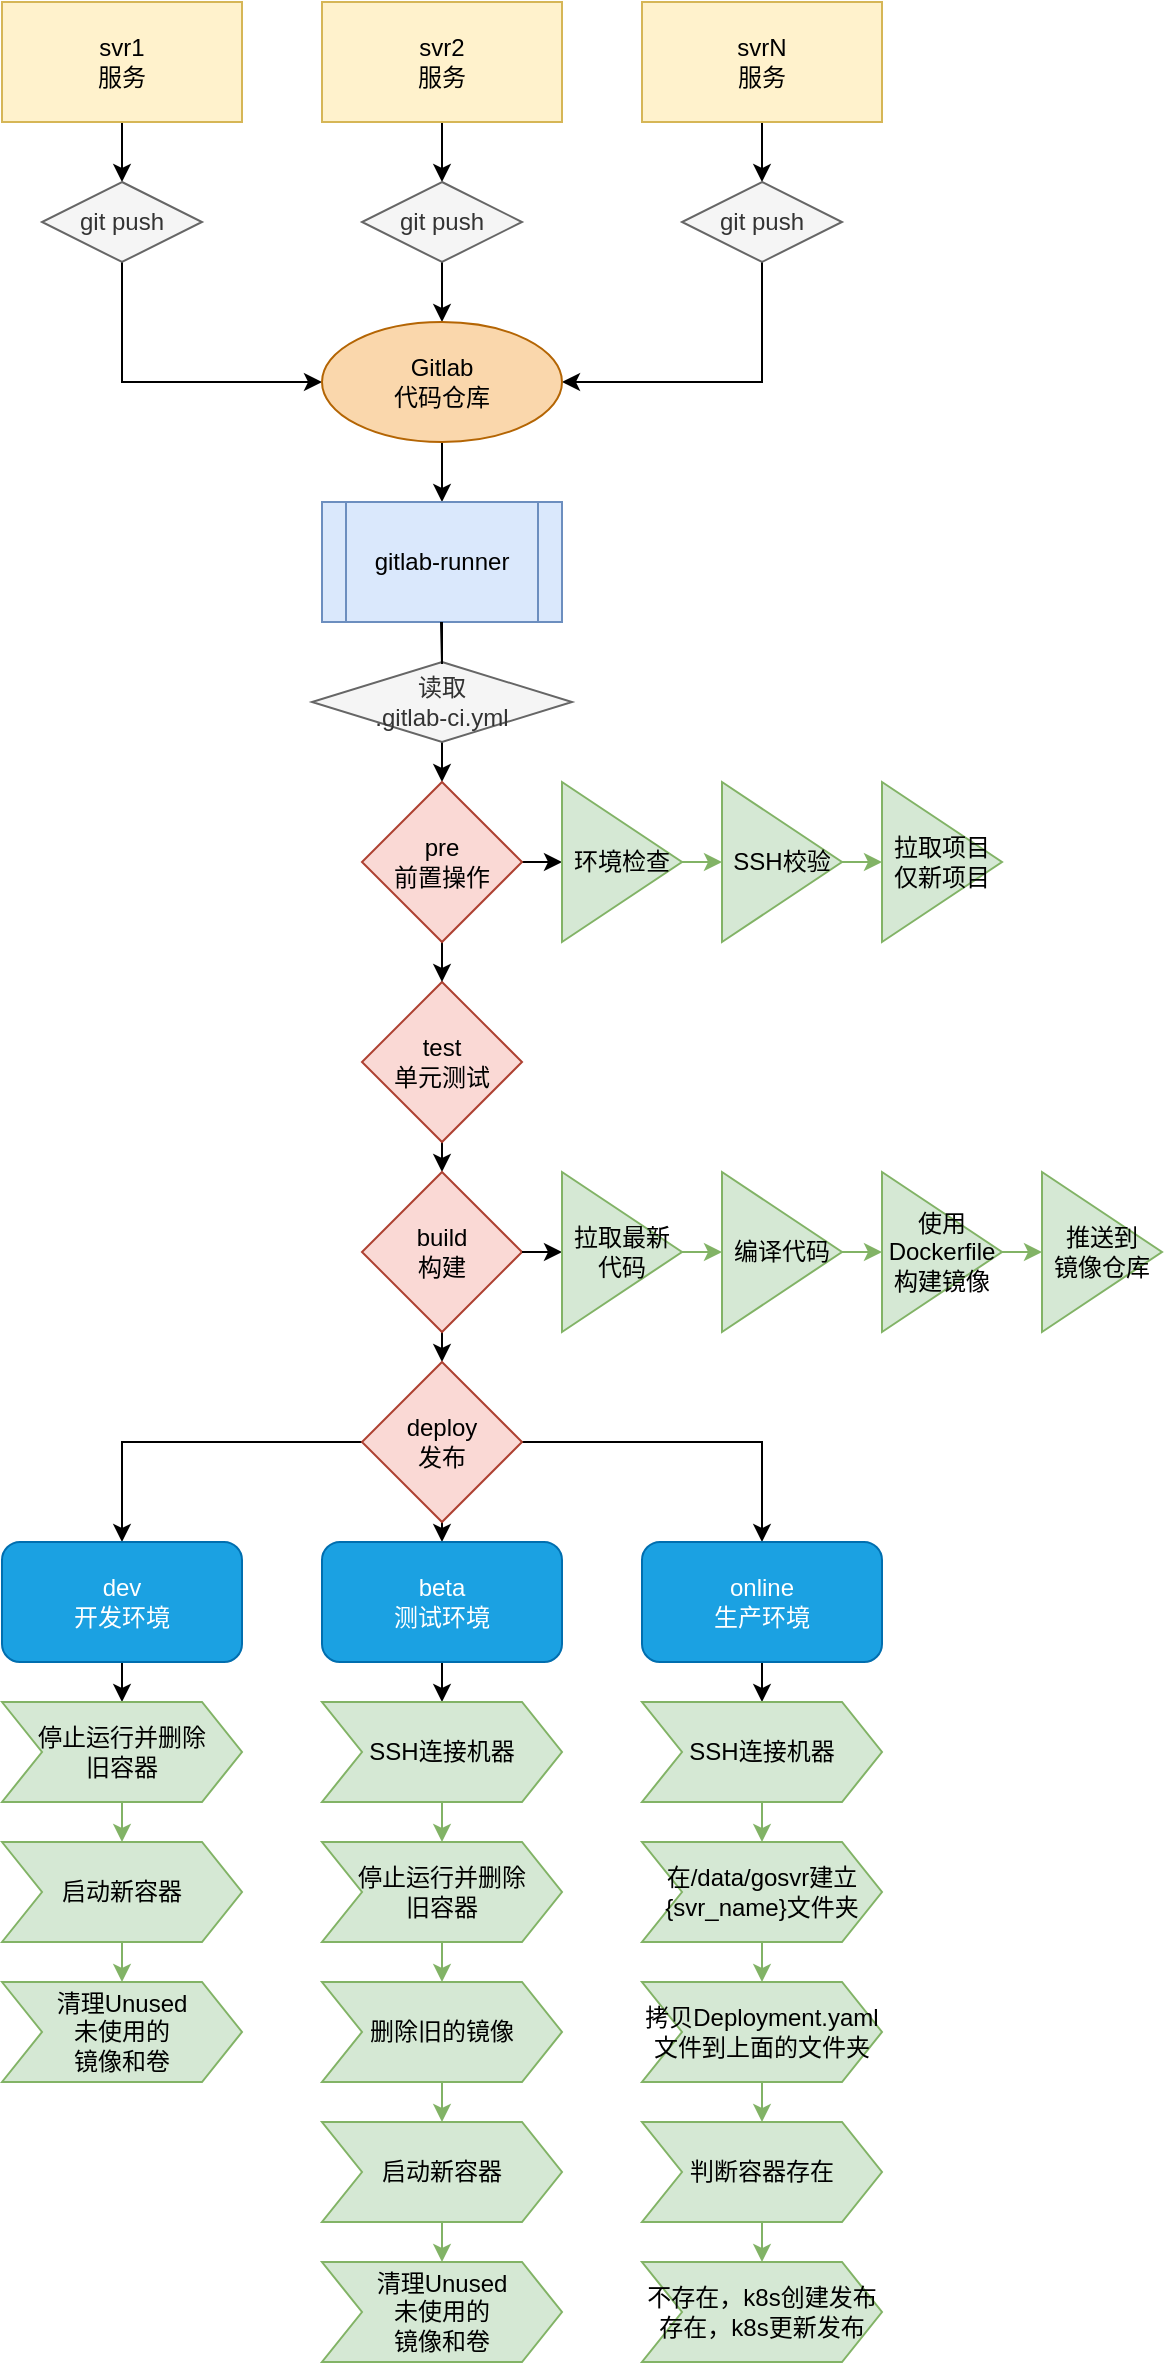 <mxfile version="17.1.3" type="github">
  <diagram id="MNBZz0JhjWIla7ZnjnKJ" name="Page-1">
    <mxGraphModel dx="1038" dy="546" grid="1" gridSize="10" guides="1" tooltips="1" connect="1" arrows="1" fold="1" page="1" pageScale="1" pageWidth="827" pageHeight="1169" math="0" shadow="0">
      <root>
        <mxCell id="0" />
        <mxCell id="1" parent="0" />
        <mxCell id="xyxODNhce6Akci_afoQz-22" style="edgeStyle=orthogonalEdgeStyle;rounded=0;orthogonalLoop=1;jettySize=auto;html=1;exitX=0.5;exitY=1;exitDx=0;exitDy=0;" parent="1" source="xyxODNhce6Akci_afoQz-2" edge="1">
          <mxGeometry relative="1" as="geometry">
            <mxPoint x="260" y="100" as="targetPoint" />
          </mxGeometry>
        </mxCell>
        <mxCell id="xyxODNhce6Akci_afoQz-2" value="svr1&lt;br&gt;服务" style="rounded=0;whiteSpace=wrap;html=1;fillColor=#fff2cc;strokeColor=#d6b656;" parent="1" vertex="1">
          <mxGeometry x="200" y="10" width="120" height="60" as="geometry" />
        </mxCell>
        <mxCell id="xyxODNhce6Akci_afoQz-33" style="edgeStyle=orthogonalEdgeStyle;rounded=0;orthogonalLoop=1;jettySize=auto;html=1;exitX=0.5;exitY=1;exitDx=0;exitDy=0;entryX=0;entryY=0.5;entryDx=0;entryDy=0;" parent="1" source="xyxODNhce6Akci_afoQz-23" edge="1">
          <mxGeometry relative="1" as="geometry">
            <mxPoint x="360" y="200" as="targetPoint" />
            <Array as="points">
              <mxPoint x="260" y="200" />
            </Array>
          </mxGeometry>
        </mxCell>
        <mxCell id="xyxODNhce6Akci_afoQz-23" value="git push" style="rhombus;whiteSpace=wrap;html=1;fillColor=#f5f5f5;fontColor=#333333;strokeColor=#666666;" parent="1" vertex="1">
          <mxGeometry x="220" y="100" width="80" height="40" as="geometry" />
        </mxCell>
        <mxCell id="xyxODNhce6Akci_afoQz-24" style="edgeStyle=orthogonalEdgeStyle;rounded=0;orthogonalLoop=1;jettySize=auto;html=1;exitX=0.5;exitY=1;exitDx=0;exitDy=0;" parent="1" source="xyxODNhce6Akci_afoQz-25" edge="1">
          <mxGeometry relative="1" as="geometry">
            <mxPoint x="420" y="100" as="targetPoint" />
          </mxGeometry>
        </mxCell>
        <mxCell id="xyxODNhce6Akci_afoQz-25" value="svr2&lt;br&gt;服务" style="rounded=0;whiteSpace=wrap;html=1;fillColor=#fff2cc;strokeColor=#d6b656;" parent="1" vertex="1">
          <mxGeometry x="360" y="10" width="120" height="60" as="geometry" />
        </mxCell>
        <mxCell id="xyxODNhce6Akci_afoQz-31" style="edgeStyle=orthogonalEdgeStyle;rounded=0;orthogonalLoop=1;jettySize=auto;html=1;exitX=0.5;exitY=1;exitDx=0;exitDy=0;entryX=0.5;entryY=0;entryDx=0;entryDy=0;" parent="1" source="xyxODNhce6Akci_afoQz-26" edge="1">
          <mxGeometry relative="1" as="geometry">
            <mxPoint x="420" y="170" as="targetPoint" />
          </mxGeometry>
        </mxCell>
        <mxCell id="xyxODNhce6Akci_afoQz-26" value="git push" style="rhombus;whiteSpace=wrap;html=1;fillColor=#f5f5f5;fontColor=#333333;strokeColor=#666666;" parent="1" vertex="1">
          <mxGeometry x="380" y="100" width="80" height="40" as="geometry" />
        </mxCell>
        <mxCell id="xyxODNhce6Akci_afoQz-27" style="edgeStyle=orthogonalEdgeStyle;rounded=0;orthogonalLoop=1;jettySize=auto;html=1;exitX=0.5;exitY=1;exitDx=0;exitDy=0;" parent="1" source="xyxODNhce6Akci_afoQz-28" edge="1">
          <mxGeometry relative="1" as="geometry">
            <mxPoint x="580" y="100" as="targetPoint" />
          </mxGeometry>
        </mxCell>
        <mxCell id="xyxODNhce6Akci_afoQz-28" value="svrN&lt;br&gt;服务" style="rounded=0;whiteSpace=wrap;html=1;fillColor=#fff2cc;strokeColor=#d6b656;" parent="1" vertex="1">
          <mxGeometry x="520" y="10" width="120" height="60" as="geometry" />
        </mxCell>
        <mxCell id="xyxODNhce6Akci_afoQz-32" style="edgeStyle=orthogonalEdgeStyle;rounded=0;orthogonalLoop=1;jettySize=auto;html=1;exitX=0.5;exitY=1;exitDx=0;exitDy=0;entryX=1;entryY=0.5;entryDx=0;entryDy=0;" parent="1" source="xyxODNhce6Akci_afoQz-29" edge="1">
          <mxGeometry relative="1" as="geometry">
            <mxPoint x="480" y="200" as="targetPoint" />
            <Array as="points">
              <mxPoint x="580" y="200" />
            </Array>
          </mxGeometry>
        </mxCell>
        <mxCell id="xyxODNhce6Akci_afoQz-29" value="git push" style="rhombus;whiteSpace=wrap;html=1;fillColor=#f5f5f5;fontColor=#333333;strokeColor=#666666;" parent="1" vertex="1">
          <mxGeometry x="540" y="100" width="80" height="40" as="geometry" />
        </mxCell>
        <mxCell id="xyxODNhce6Akci_afoQz-34" style="edgeStyle=orthogonalEdgeStyle;rounded=0;orthogonalLoop=1;jettySize=auto;html=1;exitX=0.5;exitY=1;exitDx=0;exitDy=0;" parent="1" edge="1">
          <mxGeometry relative="1" as="geometry">
            <mxPoint x="420" y="260" as="targetPoint" />
            <mxPoint x="420" y="230" as="sourcePoint" />
          </mxGeometry>
        </mxCell>
        <mxCell id="xyxODNhce6Akci_afoQz-39" style="edgeStyle=orthogonalEdgeStyle;rounded=0;orthogonalLoop=1;jettySize=auto;html=1;exitX=0.5;exitY=1;exitDx=0;exitDy=0;startArrow=none;" parent="1" source="xyxODNhce6Akci_afoQz-45" edge="1">
          <mxGeometry relative="1" as="geometry">
            <mxPoint x="419.5" y="350" as="targetPoint" />
            <mxPoint x="419.5" y="320" as="sourcePoint" />
          </mxGeometry>
        </mxCell>
        <mxCell id="xyxODNhce6Akci_afoQz-46" value="gitlab-runner" style="shape=process;whiteSpace=wrap;html=1;backgroundOutline=1;fillColor=#dae8fc;strokeColor=#6c8ebf;" parent="1" vertex="1">
          <mxGeometry x="360" y="260" width="120" height="60" as="geometry" />
        </mxCell>
        <mxCell id="xyxODNhce6Akci_afoQz-47" value="Gitlab&lt;br&gt;代码仓库" style="ellipse;whiteSpace=wrap;html=1;fillColor=#fad7ac;strokeColor=#b46504;" parent="1" vertex="1">
          <mxGeometry x="360" y="170" width="120" height="60" as="geometry" />
        </mxCell>
        <mxCell id="xyxODNhce6Akci_afoQz-52" style="edgeStyle=orthogonalEdgeStyle;rounded=0;orthogonalLoop=1;jettySize=auto;html=1;exitX=0.5;exitY=1;exitDx=0;exitDy=0;entryX=0.5;entryY=0;entryDx=0;entryDy=0;" parent="1" source="xyxODNhce6Akci_afoQz-50" target="xyxODNhce6Akci_afoQz-51" edge="1">
          <mxGeometry relative="1" as="geometry" />
        </mxCell>
        <mxCell id="xyxODNhce6Akci_afoQz-50" value="test&lt;br&gt;单元测试" style="rhombus;whiteSpace=wrap;html=1;fillColor=#fad9d5;strokeColor=#ae4132;" parent="1" vertex="1">
          <mxGeometry x="380" y="500" width="80" height="80" as="geometry" />
        </mxCell>
        <mxCell id="xyxODNhce6Akci_afoQz-54" style="edgeStyle=orthogonalEdgeStyle;rounded=0;orthogonalLoop=1;jettySize=auto;html=1;exitX=0.5;exitY=1;exitDx=0;exitDy=0;entryX=0.5;entryY=0;entryDx=0;entryDy=0;" parent="1" source="xyxODNhce6Akci_afoQz-51" target="xyxODNhce6Akci_afoQz-53" edge="1">
          <mxGeometry relative="1" as="geometry" />
        </mxCell>
        <mxCell id="xyxODNhce6Akci_afoQz-75" style="edgeStyle=orthogonalEdgeStyle;rounded=0;orthogonalLoop=1;jettySize=auto;html=1;exitX=1;exitY=0.5;exitDx=0;exitDy=0;fillColor=#d5e8d4;strokeColor=#82b366;" parent="1" edge="1">
          <mxGeometry relative="1" as="geometry">
            <mxPoint x="560" y="635" as="targetPoint" />
            <mxPoint x="540" y="635" as="sourcePoint" />
          </mxGeometry>
        </mxCell>
        <mxCell id="xyxODNhce6Akci_afoQz-51" value="build&lt;br&gt;构建" style="rhombus;whiteSpace=wrap;html=1;fillColor=#fad9d5;strokeColor=#ae4132;" parent="1" vertex="1">
          <mxGeometry x="380" y="595" width="80" height="80" as="geometry" />
        </mxCell>
        <mxCell id="xyxODNhce6Akci_afoQz-83" style="edgeStyle=orthogonalEdgeStyle;rounded=0;orthogonalLoop=1;jettySize=auto;html=1;exitX=0;exitY=0.5;exitDx=0;exitDy=0;entryX=0.5;entryY=0;entryDx=0;entryDy=0;" parent="1" source="xyxODNhce6Akci_afoQz-53" target="xyxODNhce6Akci_afoQz-81" edge="1">
          <mxGeometry relative="1" as="geometry" />
        </mxCell>
        <mxCell id="hGCmFqOv1eWPrmvUu9jP-1" style="edgeStyle=orthogonalEdgeStyle;rounded=0;orthogonalLoop=1;jettySize=auto;html=1;exitX=0.5;exitY=1;exitDx=0;exitDy=0;" edge="1" parent="1" source="xyxODNhce6Akci_afoQz-53">
          <mxGeometry relative="1" as="geometry">
            <mxPoint x="420" y="780" as="targetPoint" />
          </mxGeometry>
        </mxCell>
        <mxCell id="hGCmFqOv1eWPrmvUu9jP-14" style="edgeStyle=orthogonalEdgeStyle;rounded=0;orthogonalLoop=1;jettySize=auto;html=1;exitX=1;exitY=0.5;exitDx=0;exitDy=0;entryX=0.5;entryY=0;entryDx=0;entryDy=0;" edge="1" parent="1" source="xyxODNhce6Akci_afoQz-53" target="hGCmFqOv1eWPrmvUu9jP-4">
          <mxGeometry relative="1" as="geometry" />
        </mxCell>
        <mxCell id="xyxODNhce6Akci_afoQz-53" value="deploy&lt;br&gt;发布" style="rhombus;whiteSpace=wrap;html=1;fillColor=#fad9d5;strokeColor=#ae4132;" parent="1" vertex="1">
          <mxGeometry x="380" y="690" width="80" height="80" as="geometry" />
        </mxCell>
        <mxCell id="xyxODNhce6Akci_afoQz-59" style="edgeStyle=orthogonalEdgeStyle;rounded=0;orthogonalLoop=1;jettySize=auto;html=1;exitX=0.5;exitY=1;exitDx=0;exitDy=0;" parent="1" source="xyxODNhce6Akci_afoQz-45" edge="1">
          <mxGeometry relative="1" as="geometry">
            <mxPoint x="420" y="400" as="targetPoint" />
          </mxGeometry>
        </mxCell>
        <mxCell id="xyxODNhce6Akci_afoQz-45" value="读取&lt;br&gt;.gitlab-ci.yml" style="rhombus;whiteSpace=wrap;html=1;fillColor=#f5f5f5;strokeColor=#666666;fontColor=#333333;" parent="1" vertex="1">
          <mxGeometry x="355" y="340" width="130" height="40" as="geometry" />
        </mxCell>
        <mxCell id="xyxODNhce6Akci_afoQz-55" value="" style="edgeStyle=orthogonalEdgeStyle;rounded=0;orthogonalLoop=1;jettySize=auto;html=1;exitX=0.5;exitY=1;exitDx=0;exitDy=0;endArrow=none;" parent="1" target="xyxODNhce6Akci_afoQz-45" edge="1">
          <mxGeometry relative="1" as="geometry">
            <mxPoint x="419.5" y="350" as="targetPoint" />
            <mxPoint x="419.5" y="320" as="sourcePoint" />
          </mxGeometry>
        </mxCell>
        <mxCell id="xyxODNhce6Akci_afoQz-61" style="edgeStyle=orthogonalEdgeStyle;rounded=0;orthogonalLoop=1;jettySize=auto;html=1;exitX=0.5;exitY=1;exitDx=0;exitDy=0;entryX=0.5;entryY=0;entryDx=0;entryDy=0;" parent="1" source="xyxODNhce6Akci_afoQz-60" target="xyxODNhce6Akci_afoQz-50" edge="1">
          <mxGeometry relative="1" as="geometry" />
        </mxCell>
        <mxCell id="xyxODNhce6Akci_afoQz-62" style="edgeStyle=orthogonalEdgeStyle;rounded=0;orthogonalLoop=1;jettySize=auto;html=1;exitX=1;exitY=0.5;exitDx=0;exitDy=0;" parent="1" source="xyxODNhce6Akci_afoQz-60" edge="1">
          <mxGeometry relative="1" as="geometry">
            <mxPoint x="480" y="440" as="targetPoint" />
          </mxGeometry>
        </mxCell>
        <mxCell id="xyxODNhce6Akci_afoQz-60" value="pre&lt;br&gt;前置操作" style="rhombus;whiteSpace=wrap;html=1;fillColor=#fad9d5;strokeColor=#ae4132;" parent="1" vertex="1">
          <mxGeometry x="380" y="400" width="80" height="80" as="geometry" />
        </mxCell>
        <mxCell id="xyxODNhce6Akci_afoQz-68" style="edgeStyle=orthogonalEdgeStyle;rounded=0;orthogonalLoop=1;jettySize=auto;html=1;exitX=1;exitY=0.5;exitDx=0;exitDy=0;fillColor=#d5e8d4;strokeColor=#82b366;" parent="1" source="xyxODNhce6Akci_afoQz-67" edge="1">
          <mxGeometry relative="1" as="geometry">
            <mxPoint x="560" y="440" as="targetPoint" />
          </mxGeometry>
        </mxCell>
        <mxCell id="xyxODNhce6Akci_afoQz-67" value="环境检查" style="triangle;whiteSpace=wrap;html=1;fillColor=#d5e8d4;strokeColor=#82b366;" parent="1" vertex="1">
          <mxGeometry x="480" y="400" width="60" height="80" as="geometry" />
        </mxCell>
        <mxCell id="xyxODNhce6Akci_afoQz-73" style="edgeStyle=orthogonalEdgeStyle;rounded=0;orthogonalLoop=1;jettySize=auto;html=1;exitX=1;exitY=0.5;exitDx=0;exitDy=0;entryX=0;entryY=0.5;entryDx=0;entryDy=0;fillColor=#d5e8d4;strokeColor=#82b366;" parent="1" source="xyxODNhce6Akci_afoQz-69" target="xyxODNhce6Akci_afoQz-71" edge="1">
          <mxGeometry relative="1" as="geometry" />
        </mxCell>
        <mxCell id="xyxODNhce6Akci_afoQz-69" value="SSH校验" style="triangle;whiteSpace=wrap;html=1;fillColor=#d5e8d4;strokeColor=#82b366;" parent="1" vertex="1">
          <mxGeometry x="560" y="400" width="60" height="80" as="geometry" />
        </mxCell>
        <mxCell id="xyxODNhce6Akci_afoQz-71" value="拉取项目&lt;br&gt;仅新项目" style="triangle;whiteSpace=wrap;html=1;fillColor=#d5e8d4;strokeColor=#82b366;" parent="1" vertex="1">
          <mxGeometry x="640" y="400" width="60" height="80" as="geometry" />
        </mxCell>
        <mxCell id="xyxODNhce6Akci_afoQz-78" style="edgeStyle=orthogonalEdgeStyle;rounded=0;orthogonalLoop=1;jettySize=auto;html=1;exitX=1;exitY=0.5;exitDx=0;exitDy=0;entryX=0;entryY=0.5;entryDx=0;entryDy=0;fillColor=#d5e8d4;strokeColor=#82b366;" parent="1" source="xyxODNhce6Akci_afoQz-76" target="xyxODNhce6Akci_afoQz-77" edge="1">
          <mxGeometry relative="1" as="geometry" />
        </mxCell>
        <mxCell id="xyxODNhce6Akci_afoQz-76" value="编译代码" style="triangle;whiteSpace=wrap;html=1;fillColor=#d5e8d4;strokeColor=#82b366;" parent="1" vertex="1">
          <mxGeometry x="560" y="595" width="60" height="80" as="geometry" />
        </mxCell>
        <mxCell id="xyxODNhce6Akci_afoQz-79" style="edgeStyle=orthogonalEdgeStyle;rounded=0;orthogonalLoop=1;jettySize=auto;html=1;exitX=1;exitY=0.5;exitDx=0;exitDy=0;fillColor=#d5e8d4;strokeColor=#82b366;" parent="1" source="xyxODNhce6Akci_afoQz-77" edge="1">
          <mxGeometry relative="1" as="geometry">
            <mxPoint x="720" y="635" as="targetPoint" />
          </mxGeometry>
        </mxCell>
        <mxCell id="xyxODNhce6Akci_afoQz-77" value="使用Dockerfile&lt;br&gt;构建镜像" style="triangle;whiteSpace=wrap;html=1;fillColor=#d5e8d4;strokeColor=#82b366;" parent="1" vertex="1">
          <mxGeometry x="640" y="595" width="60" height="80" as="geometry" />
        </mxCell>
        <mxCell id="xyxODNhce6Akci_afoQz-80" value="推送到&lt;br&gt;镜像仓库" style="triangle;whiteSpace=wrap;html=1;fillColor=#d5e8d4;strokeColor=#82b366;" parent="1" vertex="1">
          <mxGeometry x="720" y="595" width="60" height="80" as="geometry" />
        </mxCell>
        <mxCell id="xyxODNhce6Akci_afoQz-86" style="edgeStyle=orthogonalEdgeStyle;rounded=0;orthogonalLoop=1;jettySize=auto;html=1;exitX=0.5;exitY=1;exitDx=0;exitDy=0;fillColor=#d5e8d4;strokeColor=#82b366;" parent="1" edge="1">
          <mxGeometry relative="1" as="geometry">
            <mxPoint x="260" y="1000" as="targetPoint" />
            <mxPoint x="260" y="980" as="sourcePoint" />
          </mxGeometry>
        </mxCell>
        <mxCell id="4kN8ULIX1K98XFuS61ZD-1" style="edgeStyle=orthogonalEdgeStyle;rounded=0;orthogonalLoop=1;jettySize=auto;html=1;exitX=0.5;exitY=1;exitDx=0;exitDy=0;entryX=0.5;entryY=0;entryDx=0;entryDy=0;" parent="1" source="xyxODNhce6Akci_afoQz-81" target="xyxODNhce6Akci_afoQz-90" edge="1">
          <mxGeometry relative="1" as="geometry" />
        </mxCell>
        <mxCell id="xyxODNhce6Akci_afoQz-81" value="dev&lt;br&gt;开发环境" style="rounded=1;whiteSpace=wrap;html=1;fillColor=#1ba1e2;strokeColor=#006EAF;fontColor=#ffffff;" parent="1" vertex="1">
          <mxGeometry x="200" y="780" width="120" height="60" as="geometry" />
        </mxCell>
        <mxCell id="xyxODNhce6Akci_afoQz-93" style="edgeStyle=orthogonalEdgeStyle;rounded=0;orthogonalLoop=1;jettySize=auto;html=1;exitX=0.5;exitY=1;exitDx=0;exitDy=0;" parent="1" source="xyxODNhce6Akci_afoQz-84" edge="1">
          <mxGeometry relative="1" as="geometry">
            <mxPoint x="420" y="860" as="targetPoint" />
          </mxGeometry>
        </mxCell>
        <mxCell id="xyxODNhce6Akci_afoQz-84" value="beta&lt;br&gt;测试环境" style="rounded=1;whiteSpace=wrap;html=1;fillColor=#1ba1e2;strokeColor=#006EAF;fontColor=#ffffff;" parent="1" vertex="1">
          <mxGeometry x="360" y="780" width="120" height="60" as="geometry" />
        </mxCell>
        <mxCell id="xyxODNhce6Akci_afoQz-88" value="清理Unused&lt;br&gt;未使用的&lt;br&gt;镜像和卷" style="shape=step;perimeter=stepPerimeter;whiteSpace=wrap;html=1;fixedSize=1;fillColor=#d5e8d4;strokeColor=#82b366;" parent="1" vertex="1">
          <mxGeometry x="200" y="1000" width="120" height="50" as="geometry" />
        </mxCell>
        <mxCell id="xyxODNhce6Akci_afoQz-92" style="edgeStyle=orthogonalEdgeStyle;rounded=0;orthogonalLoop=1;jettySize=auto;html=1;exitX=0.5;exitY=1;exitDx=0;exitDy=0;entryX=0.5;entryY=0;entryDx=0;entryDy=0;fillColor=#d5e8d4;strokeColor=#82b366;" parent="1" source="xyxODNhce6Akci_afoQz-90" target="xyxODNhce6Akci_afoQz-91" edge="1">
          <mxGeometry relative="1" as="geometry" />
        </mxCell>
        <mxCell id="xyxODNhce6Akci_afoQz-90" value="停止运行并删除&lt;br&gt;旧容器" style="shape=step;perimeter=stepPerimeter;whiteSpace=wrap;html=1;fixedSize=1;fillColor=#d5e8d4;strokeColor=#82b366;" parent="1" vertex="1">
          <mxGeometry x="200" y="860" width="120" height="50" as="geometry" />
        </mxCell>
        <mxCell id="xyxODNhce6Akci_afoQz-91" value="启动新容器" style="shape=step;perimeter=stepPerimeter;whiteSpace=wrap;html=1;fixedSize=1;fillColor=#d5e8d4;strokeColor=#82b366;" parent="1" vertex="1">
          <mxGeometry x="200" y="930" width="120" height="50" as="geometry" />
        </mxCell>
        <mxCell id="4kN8ULIX1K98XFuS61ZD-2" style="edgeStyle=orthogonalEdgeStyle;rounded=0;orthogonalLoop=1;jettySize=auto;html=1;exitX=0.5;exitY=1;exitDx=0;exitDy=0;entryX=0.5;entryY=0;entryDx=0;entryDy=0;fillColor=#d5e8d4;strokeColor=#82b366;" parent="1" source="xyxODNhce6Akci_afoQz-94" target="xyxODNhce6Akci_afoQz-99" edge="1">
          <mxGeometry relative="1" as="geometry" />
        </mxCell>
        <mxCell id="xyxODNhce6Akci_afoQz-94" value="SSH连接机器" style="shape=step;perimeter=stepPerimeter;whiteSpace=wrap;html=1;fixedSize=1;fillColor=#d5e8d4;strokeColor=#82b366;" parent="1" vertex="1">
          <mxGeometry x="360" y="860" width="120" height="50" as="geometry" />
        </mxCell>
        <mxCell id="xyxODNhce6Akci_afoQz-95" style="edgeStyle=orthogonalEdgeStyle;rounded=0;orthogonalLoop=1;jettySize=auto;html=1;exitX=0.5;exitY=1;exitDx=0;exitDy=0;fillColor=#d5e8d4;strokeColor=#82b366;" parent="1" edge="1">
          <mxGeometry relative="1" as="geometry">
            <mxPoint x="420" y="1140" as="targetPoint" />
            <mxPoint x="420" y="1120" as="sourcePoint" />
          </mxGeometry>
        </mxCell>
        <mxCell id="xyxODNhce6Akci_afoQz-97" value="清理Unused&lt;br&gt;未使用的&lt;br&gt;镜像和卷" style="shape=step;perimeter=stepPerimeter;whiteSpace=wrap;html=1;fixedSize=1;fillColor=#d5e8d4;strokeColor=#82b366;" parent="1" vertex="1">
          <mxGeometry x="360" y="1140" width="120" height="50" as="geometry" />
        </mxCell>
        <mxCell id="xyxODNhce6Akci_afoQz-98" style="edgeStyle=orthogonalEdgeStyle;rounded=0;orthogonalLoop=1;jettySize=auto;html=1;exitX=0.5;exitY=1;exitDx=0;exitDy=0;entryX=0.5;entryY=0;entryDx=0;entryDy=0;fillColor=#d5e8d4;strokeColor=#82b366;" parent="1" source="xyxODNhce6Akci_afoQz-99" target="xyxODNhce6Akci_afoQz-100" edge="1">
          <mxGeometry relative="1" as="geometry" />
        </mxCell>
        <mxCell id="xyxODNhce6Akci_afoQz-99" value="停止运行并删除&lt;br&gt;旧容器" style="shape=step;perimeter=stepPerimeter;whiteSpace=wrap;html=1;fixedSize=1;fillColor=#d5e8d4;strokeColor=#82b366;" parent="1" vertex="1">
          <mxGeometry x="360" y="930" width="120" height="50" as="geometry" />
        </mxCell>
        <mxCell id="xyxODNhce6Akci_afoQz-102" style="edgeStyle=orthogonalEdgeStyle;rounded=0;orthogonalLoop=1;jettySize=auto;html=1;exitX=0.5;exitY=1;exitDx=0;exitDy=0;entryX=0.5;entryY=0;entryDx=0;entryDy=0;fillColor=#d5e8d4;strokeColor=#82b366;" parent="1" source="xyxODNhce6Akci_afoQz-100" target="xyxODNhce6Akci_afoQz-101" edge="1">
          <mxGeometry relative="1" as="geometry" />
        </mxCell>
        <mxCell id="xyxODNhce6Akci_afoQz-100" value="删除旧的镜像" style="shape=step;perimeter=stepPerimeter;whiteSpace=wrap;html=1;fixedSize=1;fillColor=#d5e8d4;strokeColor=#82b366;" parent="1" vertex="1">
          <mxGeometry x="360" y="1000" width="120" height="50" as="geometry" />
        </mxCell>
        <mxCell id="xyxODNhce6Akci_afoQz-101" value="启动新容器" style="shape=step;perimeter=stepPerimeter;whiteSpace=wrap;html=1;fixedSize=1;fillColor=#d5e8d4;strokeColor=#82b366;" parent="1" vertex="1">
          <mxGeometry x="360" y="1070" width="120" height="50" as="geometry" />
        </mxCell>
        <mxCell id="xyxODNhce6Akci_afoQz-111" style="edgeStyle=orthogonalEdgeStyle;rounded=0;orthogonalLoop=1;jettySize=auto;html=1;exitX=1;exitY=0.5;exitDx=0;exitDy=0;" parent="1" edge="1">
          <mxGeometry relative="1" as="geometry">
            <mxPoint x="480" y="635" as="targetPoint" />
            <mxPoint x="460" y="635" as="sourcePoint" />
          </mxGeometry>
        </mxCell>
        <mxCell id="xyxODNhce6Akci_afoQz-112" value="拉取最新&lt;br&gt;代码" style="triangle;whiteSpace=wrap;html=1;fillColor=#d5e8d4;strokeColor=#82b366;" parent="1" vertex="1">
          <mxGeometry x="480" y="595" width="60" height="80" as="geometry" />
        </mxCell>
        <mxCell id="hGCmFqOv1eWPrmvUu9jP-3" style="edgeStyle=orthogonalEdgeStyle;rounded=0;orthogonalLoop=1;jettySize=auto;html=1;exitX=0.5;exitY=1;exitDx=0;exitDy=0;" edge="1" parent="1" source="hGCmFqOv1eWPrmvUu9jP-4">
          <mxGeometry relative="1" as="geometry">
            <mxPoint x="580" y="860" as="targetPoint" />
          </mxGeometry>
        </mxCell>
        <mxCell id="hGCmFqOv1eWPrmvUu9jP-4" value="online&lt;br&gt;生产环境" style="rounded=1;whiteSpace=wrap;html=1;fillColor=#1ba1e2;strokeColor=#006EAF;fontColor=#ffffff;" vertex="1" parent="1">
          <mxGeometry x="520" y="780" width="120" height="60" as="geometry" />
        </mxCell>
        <mxCell id="hGCmFqOv1eWPrmvUu9jP-5" style="edgeStyle=orthogonalEdgeStyle;rounded=0;orthogonalLoop=1;jettySize=auto;html=1;exitX=0.5;exitY=1;exitDx=0;exitDy=0;entryX=0.5;entryY=0;entryDx=0;entryDy=0;fillColor=#d5e8d4;strokeColor=#82b366;" edge="1" parent="1" source="hGCmFqOv1eWPrmvUu9jP-6" target="hGCmFqOv1eWPrmvUu9jP-10">
          <mxGeometry relative="1" as="geometry" />
        </mxCell>
        <mxCell id="hGCmFqOv1eWPrmvUu9jP-6" value="SSH连接机器" style="shape=step;perimeter=stepPerimeter;whiteSpace=wrap;html=1;fixedSize=1;fillColor=#d5e8d4;strokeColor=#82b366;" vertex="1" parent="1">
          <mxGeometry x="520" y="860" width="120" height="50" as="geometry" />
        </mxCell>
        <mxCell id="hGCmFqOv1eWPrmvUu9jP-7" style="edgeStyle=orthogonalEdgeStyle;rounded=0;orthogonalLoop=1;jettySize=auto;html=1;exitX=0.5;exitY=1;exitDx=0;exitDy=0;fillColor=#d5e8d4;strokeColor=#82b366;" edge="1" parent="1">
          <mxGeometry relative="1" as="geometry">
            <mxPoint x="580" y="1140" as="targetPoint" />
            <mxPoint x="580" y="1120" as="sourcePoint" />
          </mxGeometry>
        </mxCell>
        <mxCell id="hGCmFqOv1eWPrmvUu9jP-8" value="不存在，k8s创建发布&lt;br&gt;存在，k8s更新发布" style="shape=step;perimeter=stepPerimeter;whiteSpace=wrap;html=1;fixedSize=1;fillColor=#d5e8d4;strokeColor=#82b366;" vertex="1" parent="1">
          <mxGeometry x="520" y="1140" width="120" height="50" as="geometry" />
        </mxCell>
        <mxCell id="hGCmFqOv1eWPrmvUu9jP-9" style="edgeStyle=orthogonalEdgeStyle;rounded=0;orthogonalLoop=1;jettySize=auto;html=1;exitX=0.5;exitY=1;exitDx=0;exitDy=0;entryX=0.5;entryY=0;entryDx=0;entryDy=0;fillColor=#d5e8d4;strokeColor=#82b366;" edge="1" parent="1" source="hGCmFqOv1eWPrmvUu9jP-10" target="hGCmFqOv1eWPrmvUu9jP-12">
          <mxGeometry relative="1" as="geometry" />
        </mxCell>
        <mxCell id="hGCmFqOv1eWPrmvUu9jP-10" value="在/data/gosvr建立&lt;br&gt;{svr_name}文件夹" style="shape=step;perimeter=stepPerimeter;whiteSpace=wrap;html=1;fixedSize=1;fillColor=#d5e8d4;strokeColor=#82b366;" vertex="1" parent="1">
          <mxGeometry x="520" y="930" width="120" height="50" as="geometry" />
        </mxCell>
        <mxCell id="hGCmFqOv1eWPrmvUu9jP-11" style="edgeStyle=orthogonalEdgeStyle;rounded=0;orthogonalLoop=1;jettySize=auto;html=1;exitX=0.5;exitY=1;exitDx=0;exitDy=0;entryX=0.5;entryY=0;entryDx=0;entryDy=0;fillColor=#d5e8d4;strokeColor=#82b366;" edge="1" parent="1" source="hGCmFqOv1eWPrmvUu9jP-12" target="hGCmFqOv1eWPrmvUu9jP-13">
          <mxGeometry relative="1" as="geometry" />
        </mxCell>
        <mxCell id="hGCmFqOv1eWPrmvUu9jP-12" value="拷贝Deployment.yaml&lt;br&gt;文件到上面的文件夹" style="shape=step;perimeter=stepPerimeter;whiteSpace=wrap;html=1;fixedSize=1;fillColor=#d5e8d4;strokeColor=#82b366;" vertex="1" parent="1">
          <mxGeometry x="520" y="1000" width="120" height="50" as="geometry" />
        </mxCell>
        <mxCell id="hGCmFqOv1eWPrmvUu9jP-13" value="判断容器存在" style="shape=step;perimeter=stepPerimeter;whiteSpace=wrap;html=1;fixedSize=1;fillColor=#d5e8d4;strokeColor=#82b366;" vertex="1" parent="1">
          <mxGeometry x="520" y="1070" width="120" height="50" as="geometry" />
        </mxCell>
      </root>
    </mxGraphModel>
  </diagram>
</mxfile>
